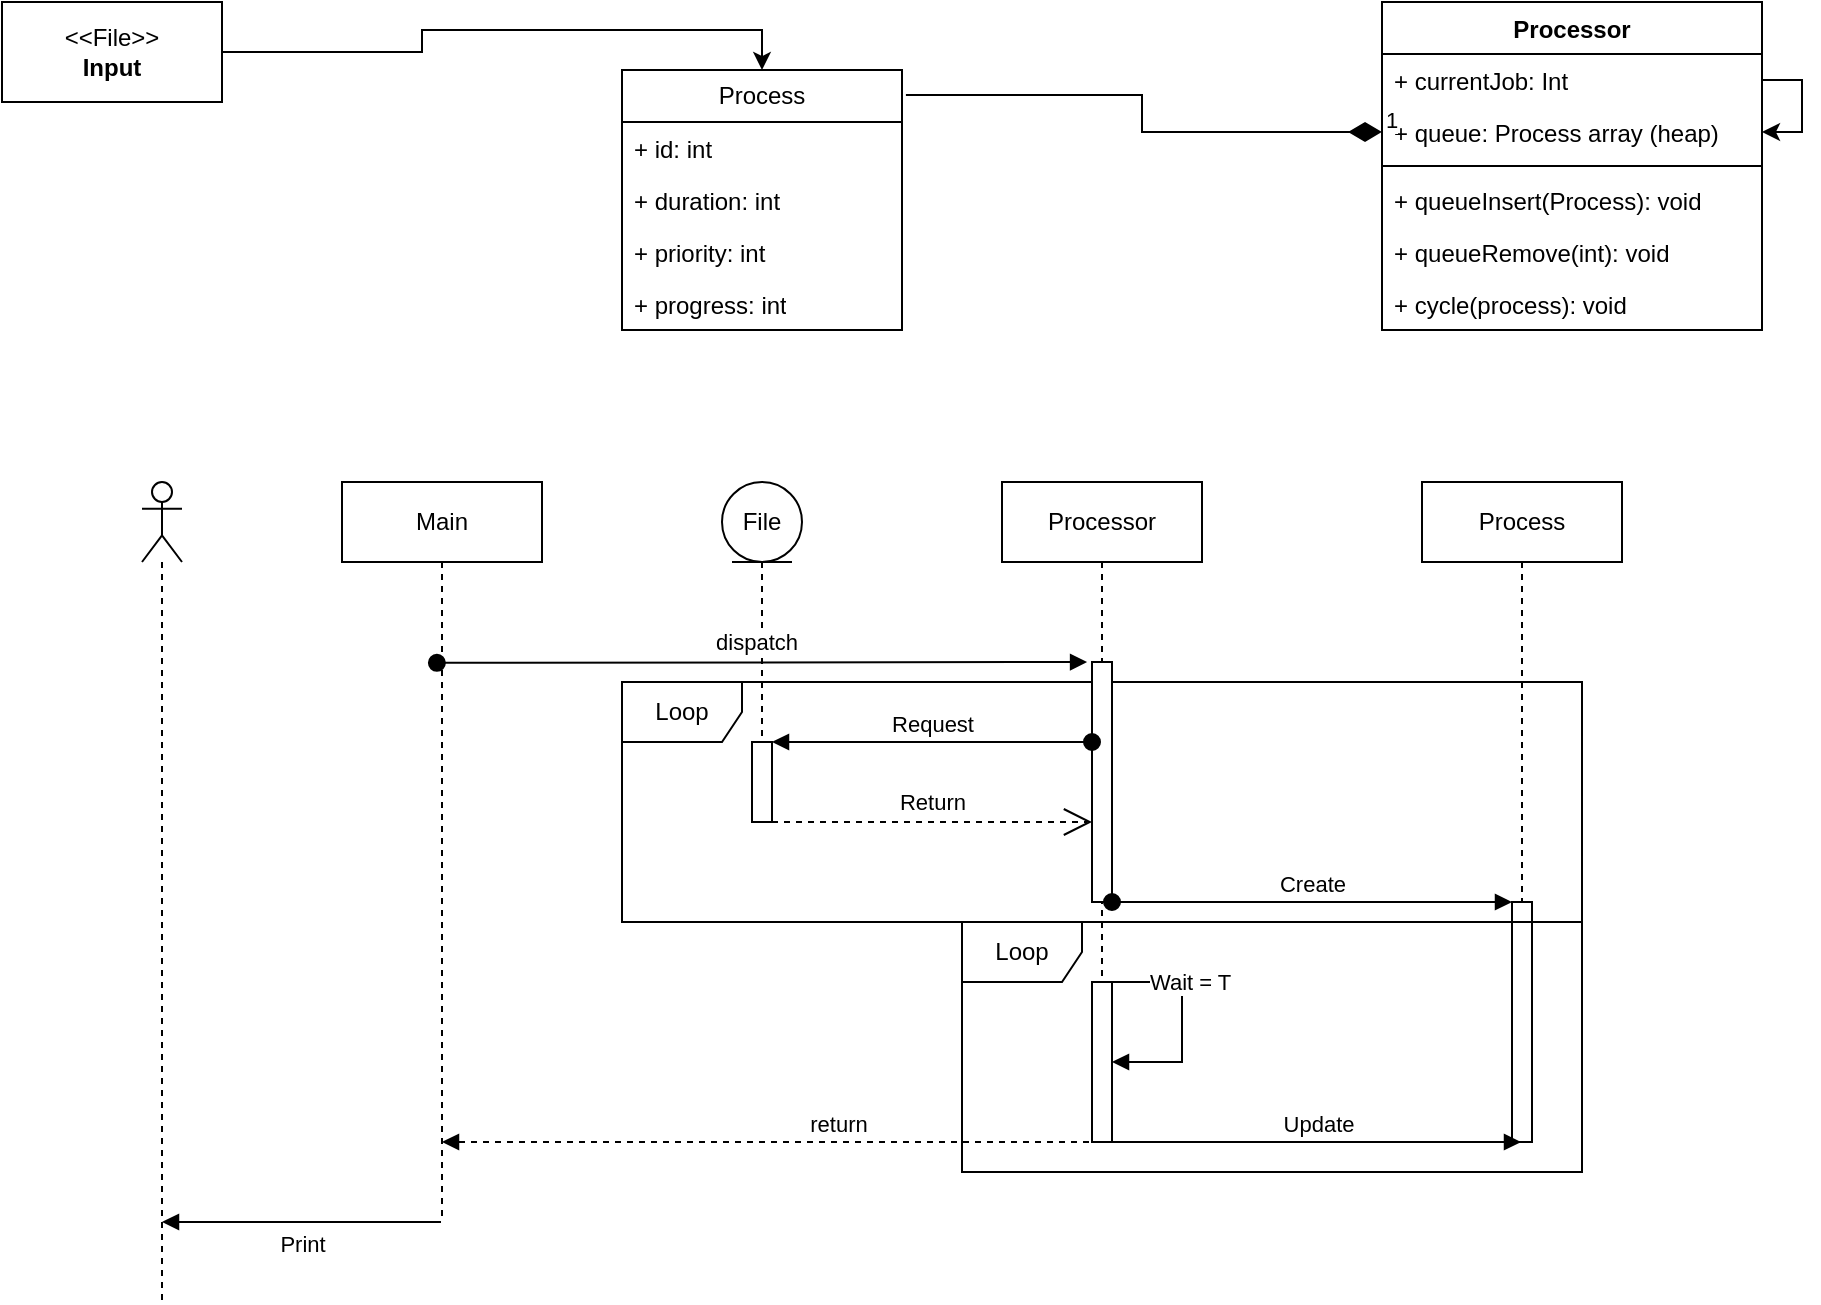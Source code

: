 <mxfile version="21.1.1" type="github">
  <diagram name="Page-1" id="e7e014a7-5840-1c2e-5031-d8a46d1fe8dd">
    <mxGraphModel dx="2443" dy="675" grid="1" gridSize="10" guides="1" tooltips="1" connect="1" arrows="1" fold="1" page="1" pageScale="1" pageWidth="1169" pageHeight="826" background="none" math="0" shadow="0">
      <root>
        <mxCell id="0" />
        <mxCell id="1" parent="0" />
        <mxCell id="6_-7ls5O3npa46uGyjmJ-139" value="return" style="html=1;verticalAlign=bottom;endArrow=block;edgeStyle=elbowEdgeStyle;elbow=vertical;curved=0;rounded=0;dashed=1;" edge="1" target="6_-7ls5O3npa46uGyjmJ-85" parent="1" source="6_-7ls5O3npa46uGyjmJ-87">
          <mxGeometry x="-0.202" relative="1" as="geometry">
            <mxPoint x="350" y="660" as="sourcePoint" />
            <mxPoint x="195" y="800" as="targetPoint" />
            <Array as="points">
              <mxPoint x="440" y="720" />
              <mxPoint x="400" y="800" />
              <mxPoint x="480" y="800" />
              <mxPoint x="520" y="830" />
            </Array>
            <mxPoint as="offset" />
          </mxGeometry>
        </mxCell>
        <mxCell id="6_-7ls5O3npa46uGyjmJ-41" value="Process" style="swimlane;fontStyle=0;childLayout=stackLayout;horizontal=1;startSize=26;fillColor=none;horizontalStack=0;resizeParent=1;resizeParentMax=0;resizeLast=0;collapsible=1;marginBottom=0;whiteSpace=wrap;html=1;" vertex="1" parent="1">
          <mxGeometry x="280" y="184" width="140" height="130" as="geometry" />
        </mxCell>
        <mxCell id="6_-7ls5O3npa46uGyjmJ-42" value="+ id: int" style="text;strokeColor=none;fillColor=none;align=left;verticalAlign=top;spacingLeft=4;spacingRight=4;overflow=hidden;rotatable=0;points=[[0,0.5],[1,0.5]];portConstraint=eastwest;whiteSpace=wrap;html=1;" vertex="1" parent="6_-7ls5O3npa46uGyjmJ-41">
          <mxGeometry y="26" width="140" height="26" as="geometry" />
        </mxCell>
        <mxCell id="6_-7ls5O3npa46uGyjmJ-43" value="+ duration: int" style="text;strokeColor=none;fillColor=none;align=left;verticalAlign=top;spacingLeft=4;spacingRight=4;overflow=hidden;rotatable=0;points=[[0,0.5],[1,0.5]];portConstraint=eastwest;whiteSpace=wrap;html=1;" vertex="1" parent="6_-7ls5O3npa46uGyjmJ-41">
          <mxGeometry y="52" width="140" height="26" as="geometry" />
        </mxCell>
        <mxCell id="6_-7ls5O3npa46uGyjmJ-44" value="+ priority: int" style="text;strokeColor=none;fillColor=none;align=left;verticalAlign=top;spacingLeft=4;spacingRight=4;overflow=hidden;rotatable=0;points=[[0,0.5],[1,0.5]];portConstraint=eastwest;whiteSpace=wrap;html=1;" vertex="1" parent="6_-7ls5O3npa46uGyjmJ-41">
          <mxGeometry y="78" width="140" height="26" as="geometry" />
        </mxCell>
        <mxCell id="6_-7ls5O3npa46uGyjmJ-73" value="+ progress: int" style="text;strokeColor=none;fillColor=none;align=left;verticalAlign=top;spacingLeft=4;spacingRight=4;overflow=hidden;rotatable=0;points=[[0,0.5],[1,0.5]];portConstraint=eastwest;whiteSpace=wrap;html=1;" vertex="1" parent="6_-7ls5O3npa46uGyjmJ-41">
          <mxGeometry y="104" width="140" height="26" as="geometry" />
        </mxCell>
        <mxCell id="6_-7ls5O3npa46uGyjmJ-52" style="edgeStyle=orthogonalEdgeStyle;rounded=0;orthogonalLoop=1;jettySize=auto;html=1;exitX=1;exitY=0.5;exitDx=0;exitDy=0;entryX=0.5;entryY=0;entryDx=0;entryDy=0;" edge="1" parent="1" source="6_-7ls5O3npa46uGyjmJ-72" target="6_-7ls5O3npa46uGyjmJ-41">
          <mxGeometry relative="1" as="geometry">
            <mxPoint x="80" y="176" as="sourcePoint" />
          </mxGeometry>
        </mxCell>
        <mxCell id="6_-7ls5O3npa46uGyjmJ-53" value="Processor" style="swimlane;fontStyle=1;align=center;verticalAlign=top;childLayout=stackLayout;horizontal=1;startSize=26;horizontalStack=0;resizeParent=1;resizeParentMax=0;resizeLast=0;collapsible=1;marginBottom=0;whiteSpace=wrap;html=1;" vertex="1" parent="1">
          <mxGeometry x="660" y="150" width="190" height="164" as="geometry" />
        </mxCell>
        <mxCell id="6_-7ls5O3npa46uGyjmJ-66" style="edgeStyle=orthogonalEdgeStyle;rounded=0;orthogonalLoop=1;jettySize=auto;html=1;exitX=1;exitY=0.5;exitDx=0;exitDy=0;" edge="1" parent="6_-7ls5O3npa46uGyjmJ-53" source="6_-7ls5O3npa46uGyjmJ-54" target="6_-7ls5O3npa46uGyjmJ-64">
          <mxGeometry relative="1" as="geometry">
            <mxPoint x="190" y="70" as="targetPoint" />
          </mxGeometry>
        </mxCell>
        <mxCell id="6_-7ls5O3npa46uGyjmJ-54" value="+ currentJob: Int" style="text;strokeColor=none;fillColor=none;align=left;verticalAlign=top;spacingLeft=4;spacingRight=4;overflow=hidden;rotatable=0;points=[[0,0.5],[1,0.5]];portConstraint=eastwest;whiteSpace=wrap;html=1;" vertex="1" parent="6_-7ls5O3npa46uGyjmJ-53">
          <mxGeometry y="26" width="190" height="26" as="geometry" />
        </mxCell>
        <mxCell id="6_-7ls5O3npa46uGyjmJ-64" value="+ queue: Process array (heap)" style="text;strokeColor=none;fillColor=none;align=left;verticalAlign=top;spacingLeft=4;spacingRight=4;overflow=hidden;rotatable=0;points=[[0,0.5],[1,0.5]];portConstraint=eastwest;whiteSpace=wrap;html=1;fontStyle=0" vertex="1" parent="6_-7ls5O3npa46uGyjmJ-53">
          <mxGeometry y="52" width="190" height="26" as="geometry" />
        </mxCell>
        <mxCell id="6_-7ls5O3npa46uGyjmJ-55" value="" style="line;strokeWidth=1;fillColor=none;align=left;verticalAlign=middle;spacingTop=-1;spacingLeft=3;spacingRight=3;rotatable=0;labelPosition=right;points=[];portConstraint=eastwest;strokeColor=inherit;" vertex="1" parent="6_-7ls5O3npa46uGyjmJ-53">
          <mxGeometry y="78" width="190" height="8" as="geometry" />
        </mxCell>
        <mxCell id="6_-7ls5O3npa46uGyjmJ-56" value="+ queueInsert(Process): void" style="text;strokeColor=none;fillColor=none;align=left;verticalAlign=top;spacingLeft=4;spacingRight=4;overflow=hidden;rotatable=0;points=[[0,0.5],[1,0.5]];portConstraint=eastwest;whiteSpace=wrap;html=1;" vertex="1" parent="6_-7ls5O3npa46uGyjmJ-53">
          <mxGeometry y="86" width="190" height="26" as="geometry" />
        </mxCell>
        <mxCell id="6_-7ls5O3npa46uGyjmJ-69" value="+ queueRemove(int): void" style="text;strokeColor=none;fillColor=none;align=left;verticalAlign=top;spacingLeft=4;spacingRight=4;overflow=hidden;rotatable=0;points=[[0,0.5],[1,0.5]];portConstraint=eastwest;whiteSpace=wrap;html=1;" vertex="1" parent="6_-7ls5O3npa46uGyjmJ-53">
          <mxGeometry y="112" width="190" height="26" as="geometry" />
        </mxCell>
        <mxCell id="6_-7ls5O3npa46uGyjmJ-74" value="+ cycle(process): void" style="text;strokeColor=none;fillColor=none;align=left;verticalAlign=top;spacingLeft=4;spacingRight=4;overflow=hidden;rotatable=0;points=[[0,0.5],[1,0.5]];portConstraint=eastwest;whiteSpace=wrap;html=1;" vertex="1" parent="6_-7ls5O3npa46uGyjmJ-53">
          <mxGeometry y="138" width="190" height="26" as="geometry" />
        </mxCell>
        <mxCell id="6_-7ls5O3npa46uGyjmJ-65" value="1" style="endArrow=none;html=1;endSize=12;startArrow=diamondThin;startSize=14;startFill=1;edgeStyle=orthogonalEdgeStyle;align=left;verticalAlign=bottom;rounded=0;exitX=0;exitY=0.5;exitDx=0;exitDy=0;entryX=1.014;entryY=0.096;entryDx=0;entryDy=0;entryPerimeter=0;endFill=0;" edge="1" parent="1" source="6_-7ls5O3npa46uGyjmJ-64" target="6_-7ls5O3npa46uGyjmJ-41">
          <mxGeometry x="-1" y="3" relative="1" as="geometry">
            <mxPoint x="520" y="350" as="sourcePoint" />
            <mxPoint x="680" y="350" as="targetPoint" />
          </mxGeometry>
        </mxCell>
        <mxCell id="6_-7ls5O3npa46uGyjmJ-72" value="&lt;div&gt;&amp;lt;&amp;lt;File&amp;gt;&amp;gt;&lt;br&gt;&lt;b&gt;Input&lt;/b&gt;&lt;br&gt;&lt;/div&gt;" style="html=1;whiteSpace=wrap;" vertex="1" parent="1">
          <mxGeometry x="-30" y="150" width="110" height="50" as="geometry" />
        </mxCell>
        <mxCell id="6_-7ls5O3npa46uGyjmJ-80" value="File" style="shape=umlLifeline;perimeter=lifelinePerimeter;whiteSpace=wrap;html=1;container=1;dropTarget=0;collapsible=0;recursiveResize=0;outlineConnect=0;portConstraint=eastwest;newEdgeStyle={&quot;edgeStyle&quot;:&quot;elbowEdgeStyle&quot;,&quot;elbow&quot;:&quot;vertical&quot;,&quot;curved&quot;:0,&quot;rounded&quot;:0};participant=umlEntity;" vertex="1" parent="1">
          <mxGeometry x="330" y="390" width="40" height="170" as="geometry" />
        </mxCell>
        <mxCell id="6_-7ls5O3npa46uGyjmJ-105" value="" style="html=1;points=[];perimeter=orthogonalPerimeter;outlineConnect=0;targetShapes=umlLifeline;portConstraint=eastwest;newEdgeStyle={&quot;edgeStyle&quot;:&quot;elbowEdgeStyle&quot;,&quot;elbow&quot;:&quot;vertical&quot;,&quot;curved&quot;:0,&quot;rounded&quot;:0};" vertex="1" parent="6_-7ls5O3npa46uGyjmJ-80">
          <mxGeometry x="15" y="130" width="10" height="40" as="geometry" />
        </mxCell>
        <mxCell id="6_-7ls5O3npa46uGyjmJ-85" value="Main" style="shape=umlLifeline;perimeter=lifelinePerimeter;whiteSpace=wrap;html=1;container=1;dropTarget=0;collapsible=0;recursiveResize=0;outlineConnect=0;portConstraint=eastwest;newEdgeStyle={&quot;edgeStyle&quot;:&quot;elbowEdgeStyle&quot;,&quot;elbow&quot;:&quot;vertical&quot;,&quot;curved&quot;:0,&quot;rounded&quot;:0};" vertex="1" parent="1">
          <mxGeometry x="140" y="390" width="100" height="370" as="geometry" />
        </mxCell>
        <mxCell id="6_-7ls5O3npa46uGyjmJ-86" value="Process" style="shape=umlLifeline;perimeter=lifelinePerimeter;whiteSpace=wrap;html=1;container=1;dropTarget=0;collapsible=0;recursiveResize=0;outlineConnect=0;portConstraint=eastwest;newEdgeStyle={&quot;edgeStyle&quot;:&quot;elbowEdgeStyle&quot;,&quot;elbow&quot;:&quot;vertical&quot;,&quot;curved&quot;:0,&quot;rounded&quot;:0};" vertex="1" parent="1">
          <mxGeometry x="680" y="390" width="100" height="330" as="geometry" />
        </mxCell>
        <mxCell id="6_-7ls5O3npa46uGyjmJ-109" value="" style="html=1;points=[];perimeter=orthogonalPerimeter;outlineConnect=0;targetShapes=umlLifeline;portConstraint=eastwest;newEdgeStyle={&quot;edgeStyle&quot;:&quot;elbowEdgeStyle&quot;,&quot;elbow&quot;:&quot;vertical&quot;,&quot;curved&quot;:0,&quot;rounded&quot;:0};" vertex="1" parent="6_-7ls5O3npa46uGyjmJ-86">
          <mxGeometry x="45" y="210" width="10" height="120" as="geometry" />
        </mxCell>
        <mxCell id="6_-7ls5O3npa46uGyjmJ-87" value="Processor" style="shape=umlLifeline;perimeter=lifelinePerimeter;whiteSpace=wrap;html=1;container=1;dropTarget=0;collapsible=0;recursiveResize=0;outlineConnect=0;portConstraint=eastwest;newEdgeStyle={&quot;edgeStyle&quot;:&quot;elbowEdgeStyle&quot;,&quot;elbow&quot;:&quot;vertical&quot;,&quot;curved&quot;:0,&quot;rounded&quot;:0};" vertex="1" parent="1">
          <mxGeometry x="470" y="390" width="100" height="330" as="geometry" />
        </mxCell>
        <mxCell id="6_-7ls5O3npa46uGyjmJ-113" value="" style="html=1;points=[];perimeter=orthogonalPerimeter;outlineConnect=0;targetShapes=umlLifeline;portConstraint=eastwest;newEdgeStyle={&quot;edgeStyle&quot;:&quot;elbowEdgeStyle&quot;,&quot;elbow&quot;:&quot;vertical&quot;,&quot;curved&quot;:0,&quot;rounded&quot;:0};" vertex="1" parent="6_-7ls5O3npa46uGyjmJ-87">
          <mxGeometry x="45" y="250" width="10" height="80" as="geometry" />
        </mxCell>
        <mxCell id="6_-7ls5O3npa46uGyjmJ-114" value="Wait = T" style="html=1;align=left;spacingLeft=2;endArrow=block;rounded=0;edgeStyle=orthogonalEdgeStyle;curved=0;rounded=0;" edge="1" target="6_-7ls5O3npa46uGyjmJ-113" parent="6_-7ls5O3npa46uGyjmJ-87">
          <mxGeometry relative="1" as="geometry">
            <mxPoint x="55.0" y="330.0" as="sourcePoint" />
            <Array as="points">
              <mxPoint x="55" y="250" />
              <mxPoint x="90" y="250" />
              <mxPoint x="90" y="290" />
            </Array>
          </mxGeometry>
        </mxCell>
        <mxCell id="6_-7ls5O3npa46uGyjmJ-92" value="dispatch" style="html=1;verticalAlign=bottom;startArrow=oval;endArrow=block;startSize=8;edgeStyle=elbowEdgeStyle;elbow=vertical;curved=0;rounded=0;" edge="1" parent="1">
          <mxGeometry x="-0.017" y="1" relative="1" as="geometry">
            <mxPoint x="187.45" y="480.41" as="sourcePoint" />
            <mxPoint x="512.54" y="479.998" as="targetPoint" />
            <mxPoint as="offset" />
          </mxGeometry>
        </mxCell>
        <mxCell id="6_-7ls5O3npa46uGyjmJ-107" value="Return" style="endArrow=open;endSize=12;dashed=1;html=1;rounded=0;" edge="1" parent="1" source="6_-7ls5O3npa46uGyjmJ-105" target="6_-7ls5O3npa46uGyjmJ-132">
          <mxGeometry x="0.003" y="10" width="160" relative="1" as="geometry">
            <mxPoint x="360" y="500" as="sourcePoint" />
            <mxPoint x="515.0" y="600.0" as="targetPoint" />
            <Array as="points">
              <mxPoint x="440" y="560" />
            </Array>
            <mxPoint as="offset" />
          </mxGeometry>
        </mxCell>
        <mxCell id="6_-7ls5O3npa46uGyjmJ-112" value="Loop " style="shape=umlFrame;whiteSpace=wrap;html=1;pointerEvents=0;" vertex="1" parent="1">
          <mxGeometry x="280" y="490" width="480" height="120" as="geometry" />
        </mxCell>
        <mxCell id="6_-7ls5O3npa46uGyjmJ-123" value="Update" style="html=1;verticalAlign=bottom;endArrow=block;edgeStyle=elbowEdgeStyle;elbow=vertical;curved=0;rounded=0;" edge="1" target="6_-7ls5O3npa46uGyjmJ-86" parent="1" source="6_-7ls5O3npa46uGyjmJ-113">
          <mxGeometry relative="1" as="geometry">
            <mxPoint x="584" y="850.47" as="sourcePoint" />
            <mxPoint x="654" y="850.706" as="targetPoint" />
            <Array as="points">
              <mxPoint x="560" y="720" />
              <mxPoint x="580" y="760" />
              <mxPoint x="600" y="800" />
              <mxPoint x="540" y="830" />
            </Array>
          </mxGeometry>
        </mxCell>
        <mxCell id="6_-7ls5O3npa46uGyjmJ-127" value="Loop" style="shape=umlFrame;whiteSpace=wrap;html=1;pointerEvents=0;" vertex="1" parent="1">
          <mxGeometry x="450" y="610" width="310" height="125" as="geometry" />
        </mxCell>
        <mxCell id="6_-7ls5O3npa46uGyjmJ-132" value="" style="html=1;points=[];perimeter=orthogonalPerimeter;outlineConnect=0;targetShapes=umlLifeline;portConstraint=eastwest;newEdgeStyle={&quot;edgeStyle&quot;:&quot;elbowEdgeStyle&quot;,&quot;elbow&quot;:&quot;vertical&quot;,&quot;curved&quot;:0,&quot;rounded&quot;:0};" vertex="1" parent="1">
          <mxGeometry x="515" y="480" width="10" height="120" as="geometry" />
        </mxCell>
        <mxCell id="6_-7ls5O3npa46uGyjmJ-106" value="Request" style="html=1;verticalAlign=bottom;startArrow=oval;endArrow=block;startSize=8;edgeStyle=elbowEdgeStyle;elbow=vertical;curved=0;rounded=0;" edge="1" target="6_-7ls5O3npa46uGyjmJ-105" parent="1" source="6_-7ls5O3npa46uGyjmJ-132">
          <mxGeometry relative="1" as="geometry">
            <mxPoint x="545" y="540" as="sourcePoint" />
            <Array as="points">
              <mxPoint x="460" y="520" />
              <mxPoint x="400" y="510" />
              <mxPoint x="470" y="500" />
            </Array>
          </mxGeometry>
        </mxCell>
        <mxCell id="6_-7ls5O3npa46uGyjmJ-110" value="Create" style="html=1;verticalAlign=bottom;startArrow=oval;endArrow=block;startSize=8;edgeStyle=elbowEdgeStyle;elbow=vertical;curved=0;rounded=0;" edge="1" target="6_-7ls5O3npa46uGyjmJ-109" parent="1" source="6_-7ls5O3npa46uGyjmJ-132">
          <mxGeometry relative="1" as="geometry">
            <mxPoint x="520" y="600" as="sourcePoint" />
            <Array as="points">
              <mxPoint x="550" y="600" />
              <mxPoint x="660" y="640" />
              <mxPoint x="540" y="630" />
              <mxPoint x="660" y="600" />
            </Array>
          </mxGeometry>
        </mxCell>
        <mxCell id="6_-7ls5O3npa46uGyjmJ-143" value="Print" style="html=1;verticalAlign=bottom;endArrow=block;edgeStyle=elbowEdgeStyle;elbow=vertical;curved=0;rounded=0;" edge="1" target="6_-7ls5O3npa46uGyjmJ-145" parent="1" source="6_-7ls5O3npa46uGyjmJ-85">
          <mxGeometry x="-0.007" y="20" relative="1" as="geometry">
            <mxPoint x="190" y="770.05" as="sourcePoint" />
            <mxPoint x="110.0" y="760.05" as="targetPoint" />
            <Array as="points">
              <mxPoint x="90" y="760" />
              <mxPoint x="50" y="760" />
              <mxPoint x="170" y="770" />
              <mxPoint x="170" y="760" />
            </Array>
            <mxPoint as="offset" />
          </mxGeometry>
        </mxCell>
        <mxCell id="6_-7ls5O3npa46uGyjmJ-145" value="" style="shape=umlLifeline;perimeter=lifelinePerimeter;whiteSpace=wrap;html=1;container=1;dropTarget=0;collapsible=0;recursiveResize=0;outlineConnect=0;portConstraint=eastwest;newEdgeStyle={&quot;edgeStyle&quot;:&quot;elbowEdgeStyle&quot;,&quot;elbow&quot;:&quot;vertical&quot;,&quot;curved&quot;:0,&quot;rounded&quot;:0};participant=umlActor;rounded=0;" vertex="1" parent="1">
          <mxGeometry x="40" y="390" width="20" height="410" as="geometry" />
        </mxCell>
      </root>
    </mxGraphModel>
  </diagram>
</mxfile>
